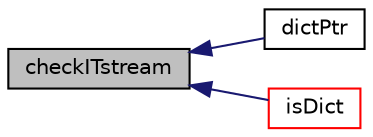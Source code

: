 digraph "checkITstream"
{
  bgcolor="transparent";
  edge [fontname="Helvetica",fontsize="10",labelfontname="Helvetica",labelfontsize="10"];
  node [fontname="Helvetica",fontsize="10",shape=record];
  rankdir="LR";
  Node1 [label="checkITstream",height=0.2,width=0.4,color="black", fillcolor="grey75", style="filled" fontcolor="black"];
  Node1 -> Node2 [dir="back",color="midnightblue",fontsize="10",style="solid",fontname="Helvetica"];
  Node2 [label="dictPtr",height=0.2,width=0.4,color="black",URL="$classFoam_1_1entry.html#a85fa9e16e04f29ad0aabcf75ba3febd4",tooltip="Return non-const pointer to dictionary, if entry is a dictionary. "];
  Node1 -> Node3 [dir="back",color="midnightblue",fontsize="10",style="solid",fontname="Helvetica"];
  Node3 [label="isDict",height=0.2,width=0.4,color="red",URL="$classFoam_1_1entry.html#aabe4453aa5aff1bb53c34ceda451eac7",tooltip="Return true if this entry is a dictionary. "];
}
